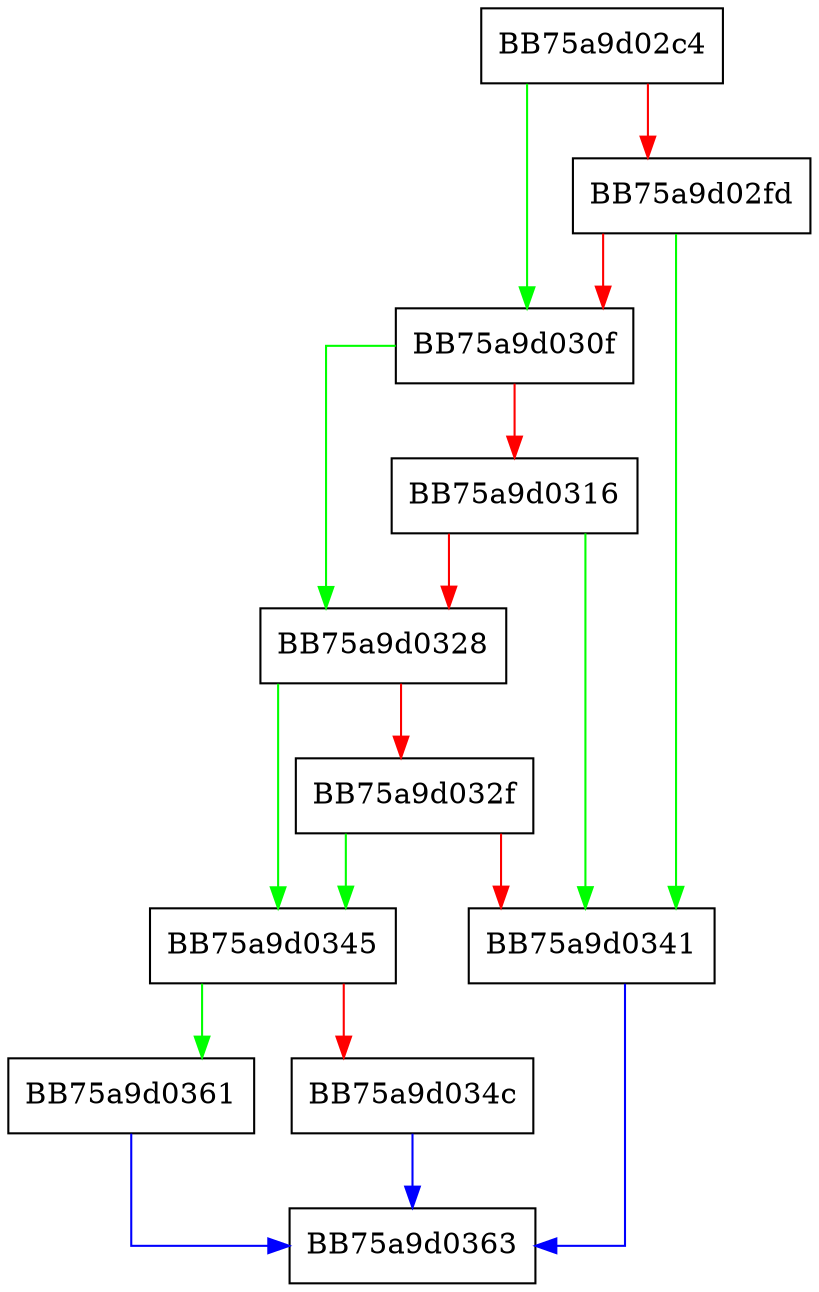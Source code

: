 digraph _import_dll_database {
  node [shape="box"];
  graph [splines=ortho];
  BB75a9d02c4 -> BB75a9d030f [color="green"];
  BB75a9d02c4 -> BB75a9d02fd [color="red"];
  BB75a9d02fd -> BB75a9d0341 [color="green"];
  BB75a9d02fd -> BB75a9d030f [color="red"];
  BB75a9d030f -> BB75a9d0328 [color="green"];
  BB75a9d030f -> BB75a9d0316 [color="red"];
  BB75a9d0316 -> BB75a9d0341 [color="green"];
  BB75a9d0316 -> BB75a9d0328 [color="red"];
  BB75a9d0328 -> BB75a9d0345 [color="green"];
  BB75a9d0328 -> BB75a9d032f [color="red"];
  BB75a9d032f -> BB75a9d0345 [color="green"];
  BB75a9d032f -> BB75a9d0341 [color="red"];
  BB75a9d0341 -> BB75a9d0363 [color="blue"];
  BB75a9d0345 -> BB75a9d0361 [color="green"];
  BB75a9d0345 -> BB75a9d034c [color="red"];
  BB75a9d034c -> BB75a9d0363 [color="blue"];
  BB75a9d0361 -> BB75a9d0363 [color="blue"];
}